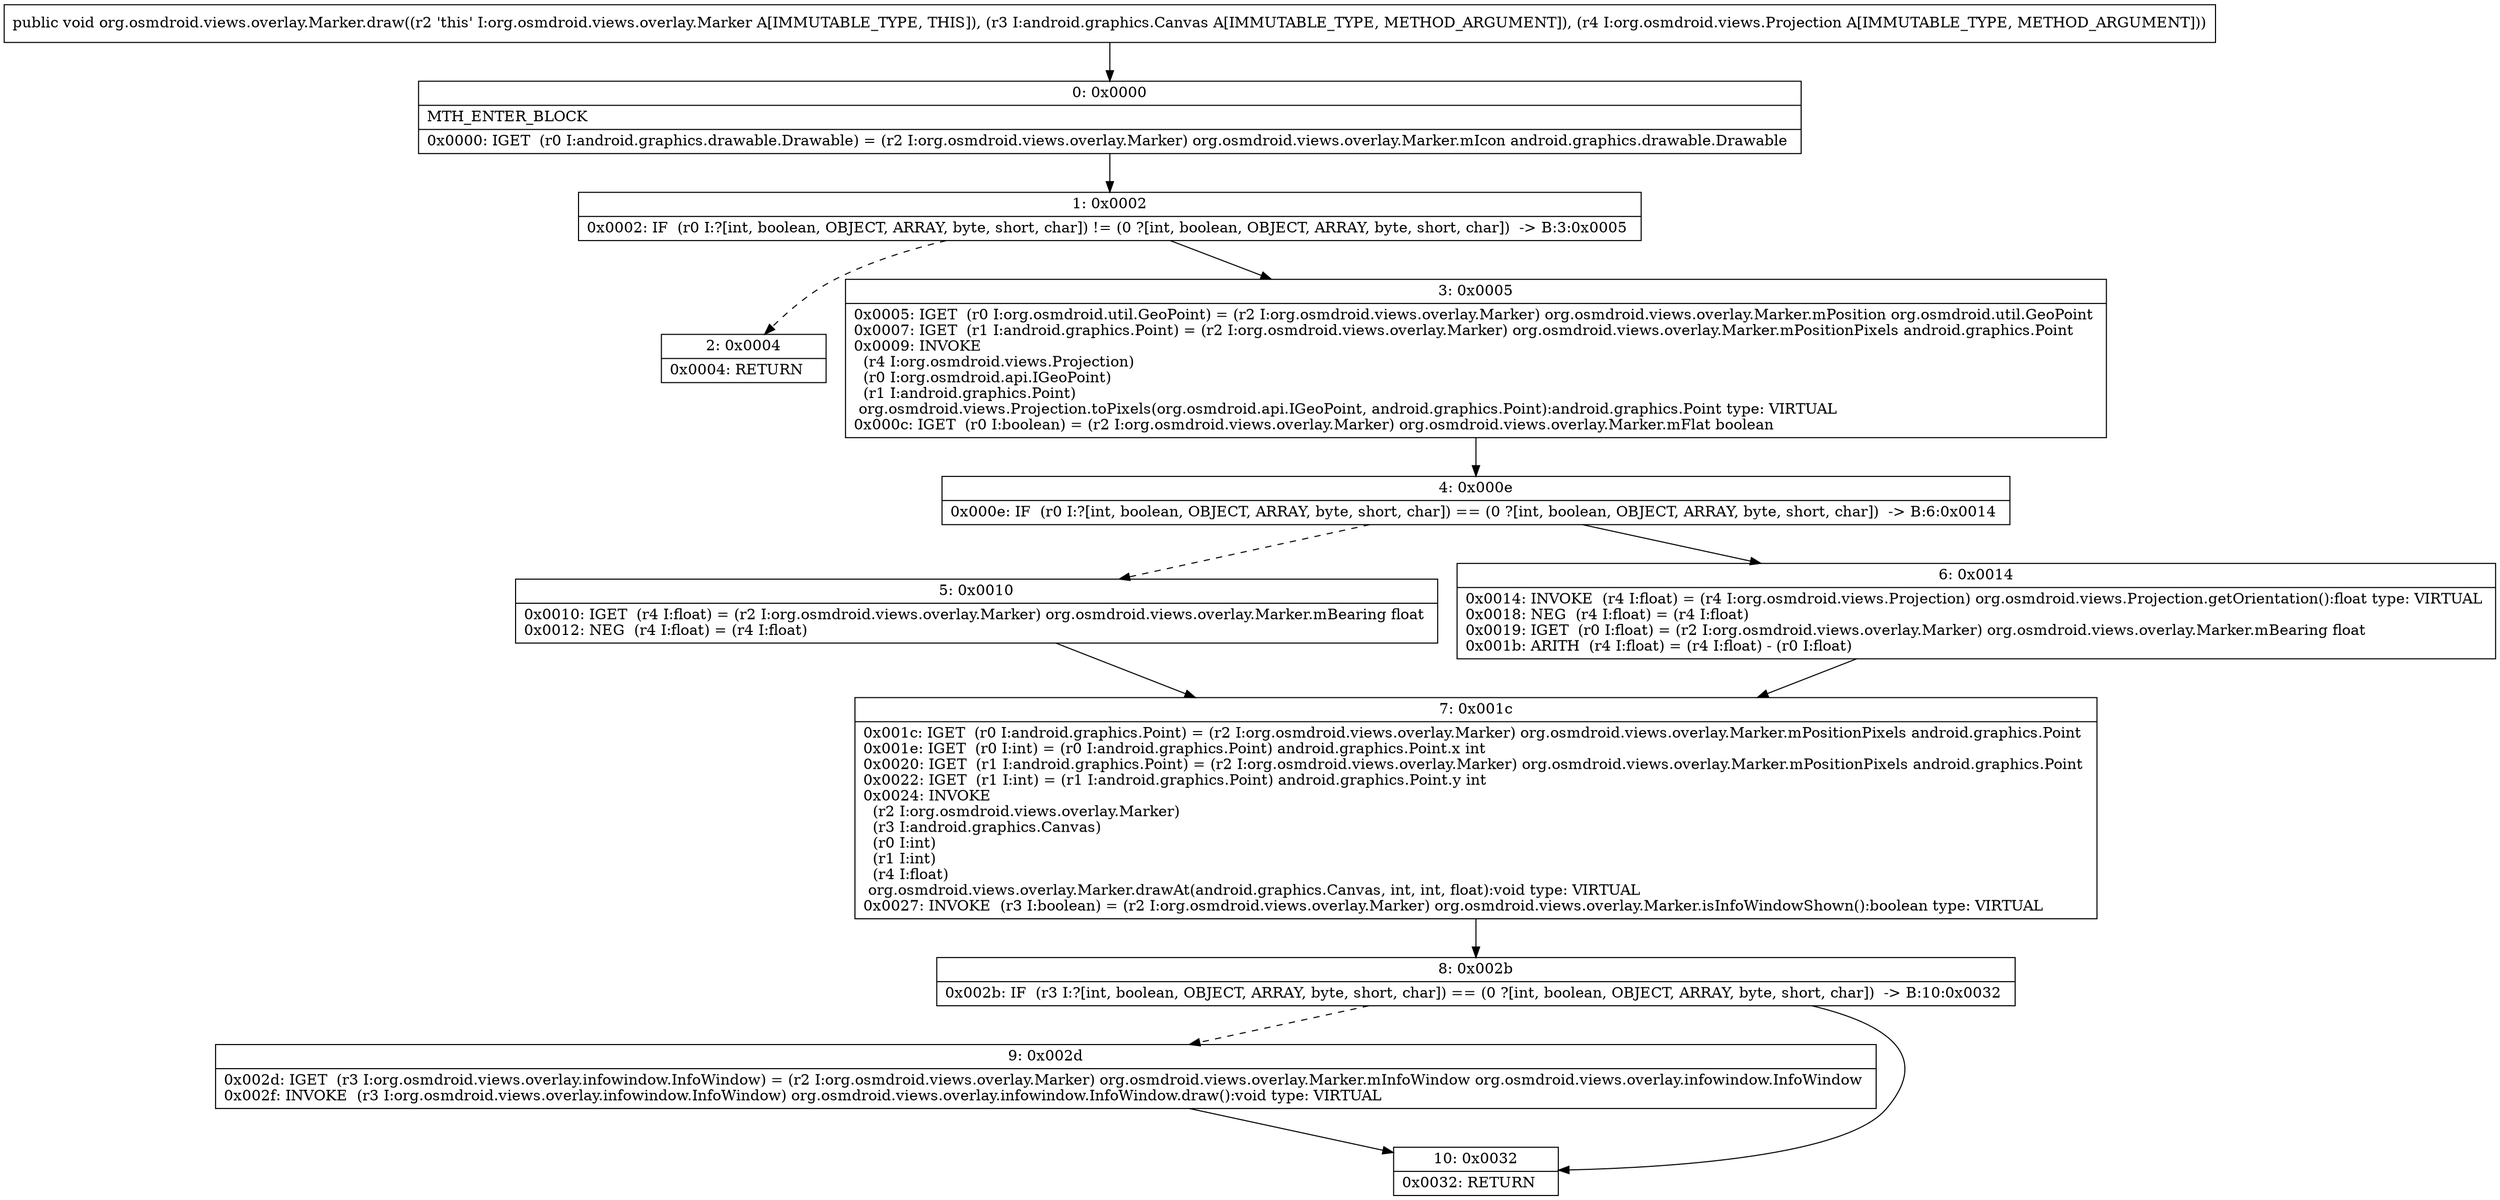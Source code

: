 digraph "CFG fororg.osmdroid.views.overlay.Marker.draw(Landroid\/graphics\/Canvas;Lorg\/osmdroid\/views\/Projection;)V" {
Node_0 [shape=record,label="{0\:\ 0x0000|MTH_ENTER_BLOCK\l|0x0000: IGET  (r0 I:android.graphics.drawable.Drawable) = (r2 I:org.osmdroid.views.overlay.Marker) org.osmdroid.views.overlay.Marker.mIcon android.graphics.drawable.Drawable \l}"];
Node_1 [shape=record,label="{1\:\ 0x0002|0x0002: IF  (r0 I:?[int, boolean, OBJECT, ARRAY, byte, short, char]) != (0 ?[int, boolean, OBJECT, ARRAY, byte, short, char])  \-\> B:3:0x0005 \l}"];
Node_2 [shape=record,label="{2\:\ 0x0004|0x0004: RETURN   \l}"];
Node_3 [shape=record,label="{3\:\ 0x0005|0x0005: IGET  (r0 I:org.osmdroid.util.GeoPoint) = (r2 I:org.osmdroid.views.overlay.Marker) org.osmdroid.views.overlay.Marker.mPosition org.osmdroid.util.GeoPoint \l0x0007: IGET  (r1 I:android.graphics.Point) = (r2 I:org.osmdroid.views.overlay.Marker) org.osmdroid.views.overlay.Marker.mPositionPixels android.graphics.Point \l0x0009: INVOKE  \l  (r4 I:org.osmdroid.views.Projection)\l  (r0 I:org.osmdroid.api.IGeoPoint)\l  (r1 I:android.graphics.Point)\l org.osmdroid.views.Projection.toPixels(org.osmdroid.api.IGeoPoint, android.graphics.Point):android.graphics.Point type: VIRTUAL \l0x000c: IGET  (r0 I:boolean) = (r2 I:org.osmdroid.views.overlay.Marker) org.osmdroid.views.overlay.Marker.mFlat boolean \l}"];
Node_4 [shape=record,label="{4\:\ 0x000e|0x000e: IF  (r0 I:?[int, boolean, OBJECT, ARRAY, byte, short, char]) == (0 ?[int, boolean, OBJECT, ARRAY, byte, short, char])  \-\> B:6:0x0014 \l}"];
Node_5 [shape=record,label="{5\:\ 0x0010|0x0010: IGET  (r4 I:float) = (r2 I:org.osmdroid.views.overlay.Marker) org.osmdroid.views.overlay.Marker.mBearing float \l0x0012: NEG  (r4 I:float) = (r4 I:float) \l}"];
Node_6 [shape=record,label="{6\:\ 0x0014|0x0014: INVOKE  (r4 I:float) = (r4 I:org.osmdroid.views.Projection) org.osmdroid.views.Projection.getOrientation():float type: VIRTUAL \l0x0018: NEG  (r4 I:float) = (r4 I:float) \l0x0019: IGET  (r0 I:float) = (r2 I:org.osmdroid.views.overlay.Marker) org.osmdroid.views.overlay.Marker.mBearing float \l0x001b: ARITH  (r4 I:float) = (r4 I:float) \- (r0 I:float) \l}"];
Node_7 [shape=record,label="{7\:\ 0x001c|0x001c: IGET  (r0 I:android.graphics.Point) = (r2 I:org.osmdroid.views.overlay.Marker) org.osmdroid.views.overlay.Marker.mPositionPixels android.graphics.Point \l0x001e: IGET  (r0 I:int) = (r0 I:android.graphics.Point) android.graphics.Point.x int \l0x0020: IGET  (r1 I:android.graphics.Point) = (r2 I:org.osmdroid.views.overlay.Marker) org.osmdroid.views.overlay.Marker.mPositionPixels android.graphics.Point \l0x0022: IGET  (r1 I:int) = (r1 I:android.graphics.Point) android.graphics.Point.y int \l0x0024: INVOKE  \l  (r2 I:org.osmdroid.views.overlay.Marker)\l  (r3 I:android.graphics.Canvas)\l  (r0 I:int)\l  (r1 I:int)\l  (r4 I:float)\l org.osmdroid.views.overlay.Marker.drawAt(android.graphics.Canvas, int, int, float):void type: VIRTUAL \l0x0027: INVOKE  (r3 I:boolean) = (r2 I:org.osmdroid.views.overlay.Marker) org.osmdroid.views.overlay.Marker.isInfoWindowShown():boolean type: VIRTUAL \l}"];
Node_8 [shape=record,label="{8\:\ 0x002b|0x002b: IF  (r3 I:?[int, boolean, OBJECT, ARRAY, byte, short, char]) == (0 ?[int, boolean, OBJECT, ARRAY, byte, short, char])  \-\> B:10:0x0032 \l}"];
Node_9 [shape=record,label="{9\:\ 0x002d|0x002d: IGET  (r3 I:org.osmdroid.views.overlay.infowindow.InfoWindow) = (r2 I:org.osmdroid.views.overlay.Marker) org.osmdroid.views.overlay.Marker.mInfoWindow org.osmdroid.views.overlay.infowindow.InfoWindow \l0x002f: INVOKE  (r3 I:org.osmdroid.views.overlay.infowindow.InfoWindow) org.osmdroid.views.overlay.infowindow.InfoWindow.draw():void type: VIRTUAL \l}"];
Node_10 [shape=record,label="{10\:\ 0x0032|0x0032: RETURN   \l}"];
MethodNode[shape=record,label="{public void org.osmdroid.views.overlay.Marker.draw((r2 'this' I:org.osmdroid.views.overlay.Marker A[IMMUTABLE_TYPE, THIS]), (r3 I:android.graphics.Canvas A[IMMUTABLE_TYPE, METHOD_ARGUMENT]), (r4 I:org.osmdroid.views.Projection A[IMMUTABLE_TYPE, METHOD_ARGUMENT])) }"];
MethodNode -> Node_0;
Node_0 -> Node_1;
Node_1 -> Node_2[style=dashed];
Node_1 -> Node_3;
Node_3 -> Node_4;
Node_4 -> Node_5[style=dashed];
Node_4 -> Node_6;
Node_5 -> Node_7;
Node_6 -> Node_7;
Node_7 -> Node_8;
Node_8 -> Node_9[style=dashed];
Node_8 -> Node_10;
Node_9 -> Node_10;
}

